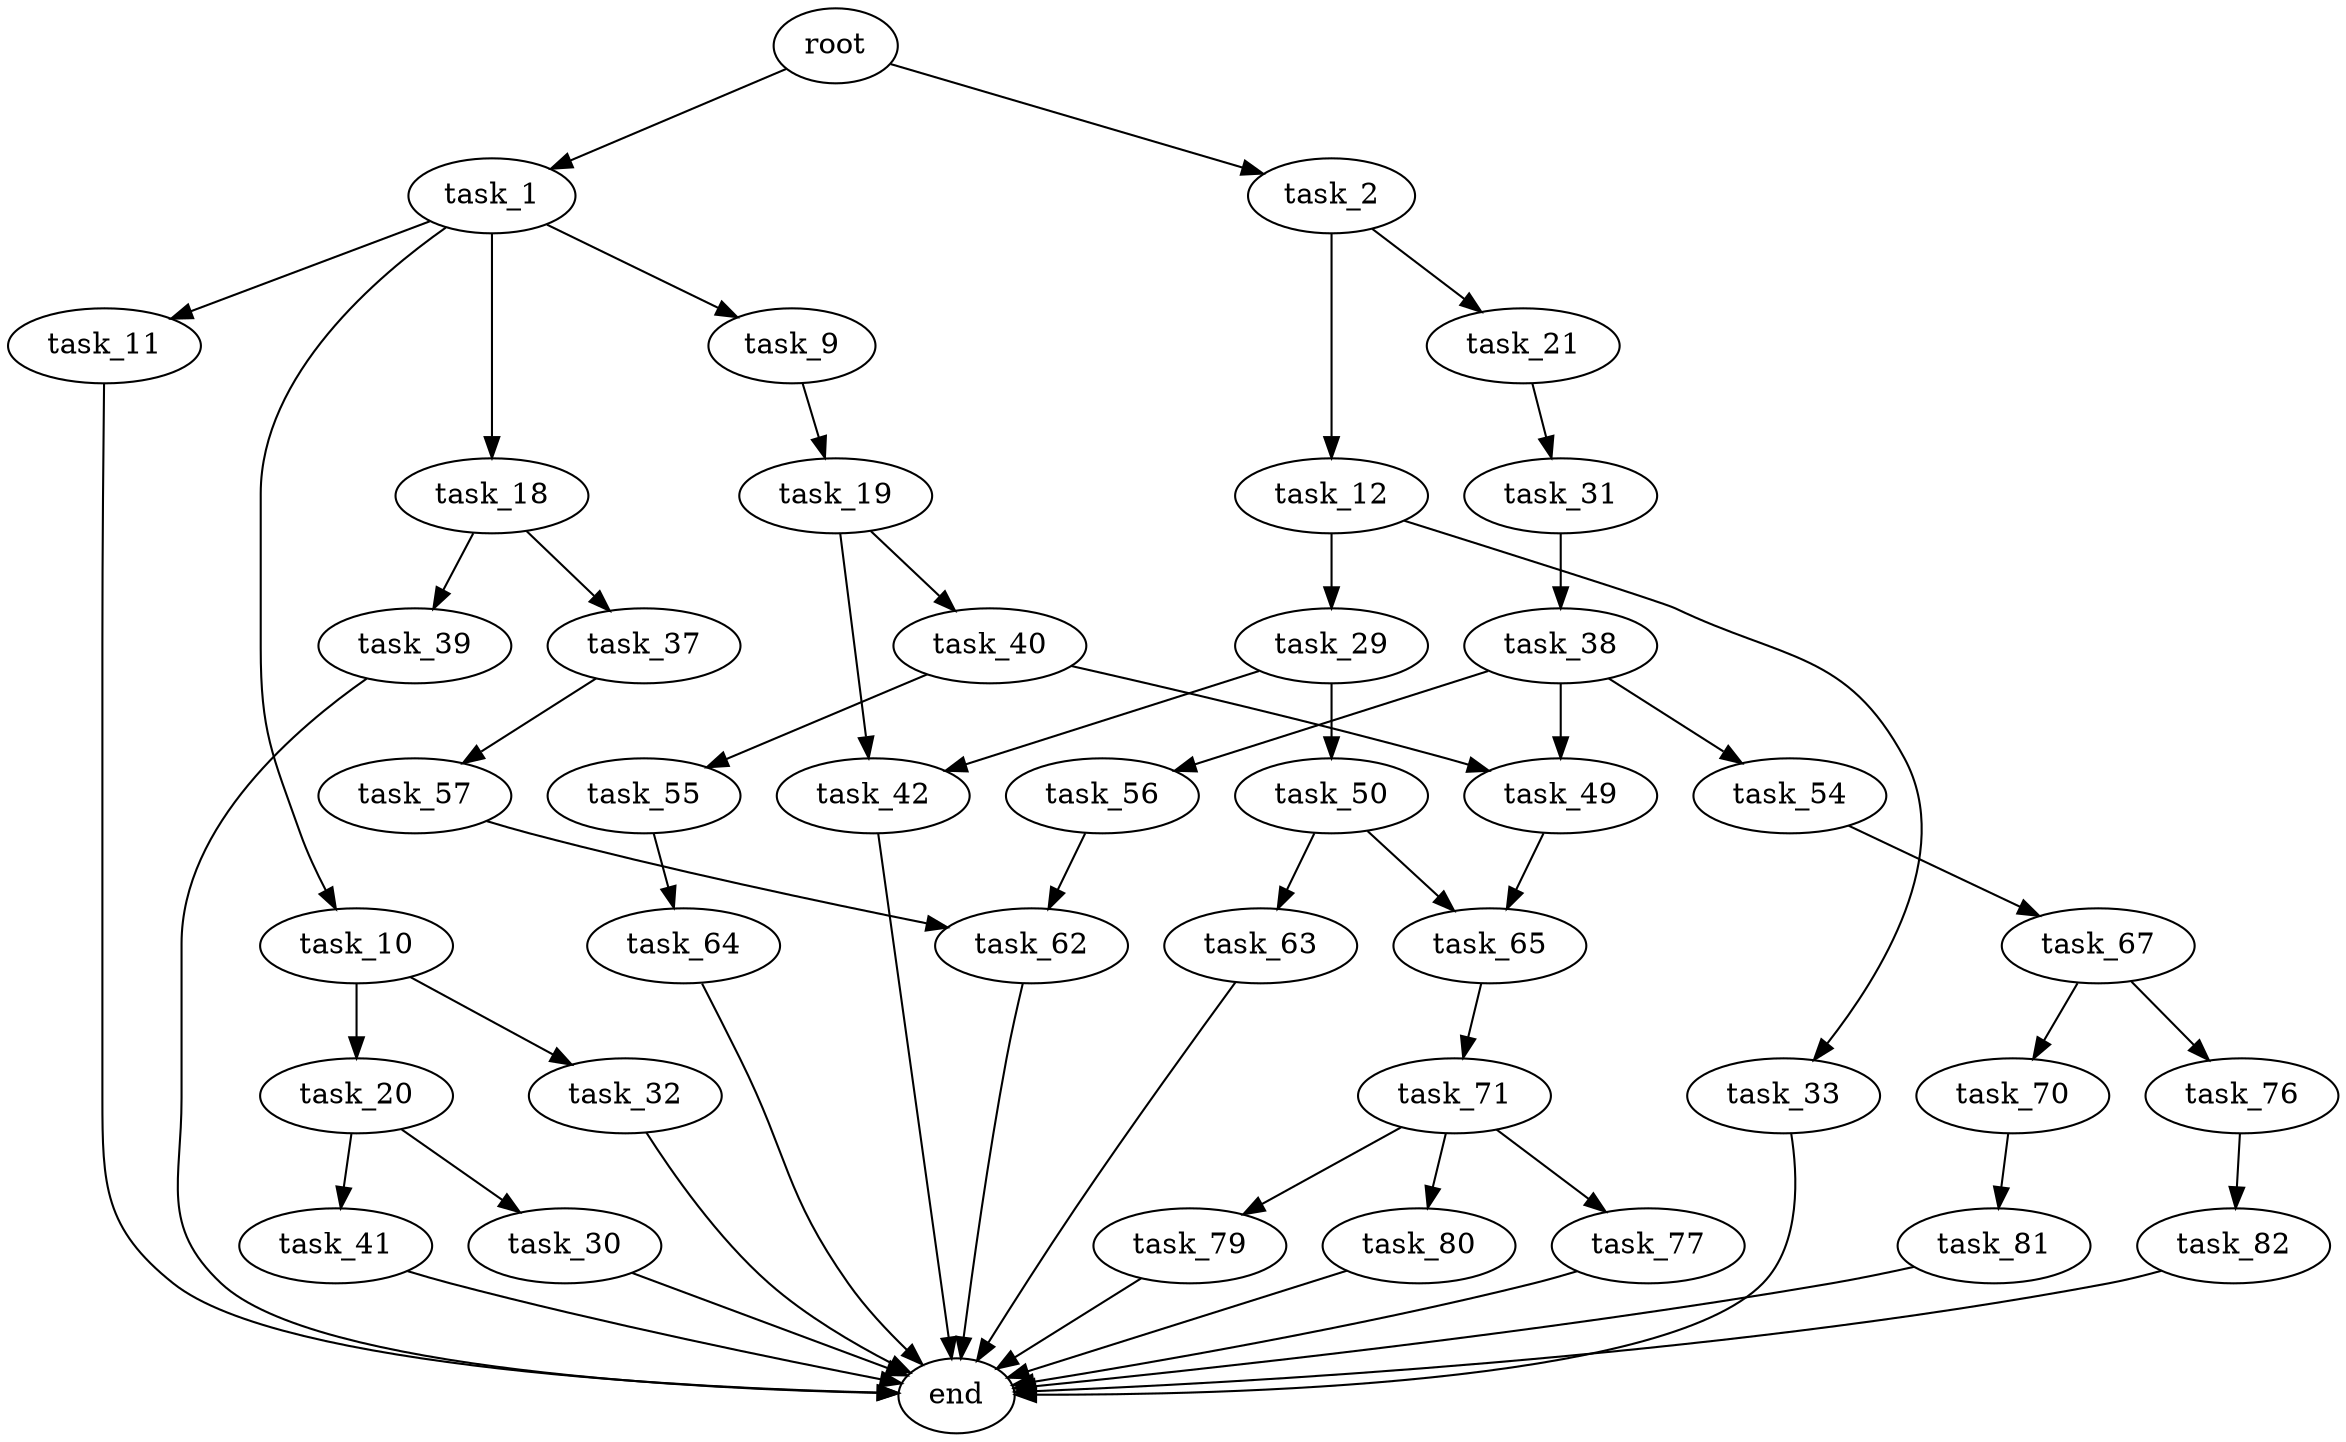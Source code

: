 digraph G {
  root [size="0.000000"];
  task_1 [size="134217728000.000000"];
  task_2 [size="28991029248.000000"];
  task_9 [size="28991029248.000000"];
  task_10 [size="7411040746.000000"];
  task_11 [size="3718184194.000000"];
  task_18 [size="32164256064.000000"];
  task_12 [size="107912803428.000000"];
  task_21 [size="16667391779.000000"];
  task_19 [size="1154319218221.000000"];
  task_20 [size="874937970920.000000"];
  task_32 [size="8589934592.000000"];
  end [size="0.000000"];
  task_29 [size="289371746657.000000"];
  task_33 [size="28991029248.000000"];
  task_37 [size="1996105597.000000"];
  task_39 [size="2957705378.000000"];
  task_40 [size="28991029248.000000"];
  task_42 [size="3355159156.000000"];
  task_30 [size="368293445632.000000"];
  task_41 [size="237138014304.000000"];
  task_31 [size="9584127652.000000"];
  task_50 [size="231928233984.000000"];
  task_38 [size="38837239678.000000"];
  task_57 [size="549755813888.000000"];
  task_49 [size="31907021940.000000"];
  task_54 [size="2693157602.000000"];
  task_56 [size="231928233984.000000"];
  task_55 [size="28991029248.000000"];
  task_65 [size="694692629644.000000"];
  task_63 [size="23043261375.000000"];
  task_67 [size="89543834851.000000"];
  task_64 [size="368293445632.000000"];
  task_62 [size="706233678800.000000"];
  task_71 [size="1777373278.000000"];
  task_70 [size="368293445632.000000"];
  task_76 [size="689871222.000000"];
  task_81 [size="3751242680.000000"];
  task_77 [size="106212141410.000000"];
  task_79 [size="107207276303.000000"];
  task_80 [size="23160725028.000000"];
  task_82 [size="134217728000.000000"];

  root -> task_1 [size="1.000000"];
  root -> task_2 [size="1.000000"];
  task_1 -> task_9 [size="209715200.000000"];
  task_1 -> task_10 [size="209715200.000000"];
  task_1 -> task_11 [size="209715200.000000"];
  task_1 -> task_18 [size="209715200.000000"];
  task_2 -> task_12 [size="75497472.000000"];
  task_2 -> task_21 [size="75497472.000000"];
  task_9 -> task_19 [size="75497472.000000"];
  task_10 -> task_20 [size="536870912.000000"];
  task_10 -> task_32 [size="536870912.000000"];
  task_11 -> end [size="1.000000"];
  task_18 -> task_37 [size="134217728.000000"];
  task_18 -> task_39 [size="134217728.000000"];
  task_12 -> task_29 [size="134217728.000000"];
  task_12 -> task_33 [size="134217728.000000"];
  task_21 -> task_31 [size="679477248.000000"];
  task_19 -> task_40 [size="838860800.000000"];
  task_19 -> task_42 [size="838860800.000000"];
  task_20 -> task_30 [size="536870912.000000"];
  task_20 -> task_41 [size="536870912.000000"];
  task_32 -> end [size="1.000000"];
  task_29 -> task_42 [size="411041792.000000"];
  task_29 -> task_50 [size="411041792.000000"];
  task_33 -> end [size="1.000000"];
  task_37 -> task_57 [size="209715200.000000"];
  task_39 -> end [size="1.000000"];
  task_40 -> task_49 [size="75497472.000000"];
  task_40 -> task_55 [size="75497472.000000"];
  task_42 -> end [size="1.000000"];
  task_30 -> end [size="1.000000"];
  task_41 -> end [size="1.000000"];
  task_31 -> task_38 [size="209715200.000000"];
  task_50 -> task_63 [size="301989888.000000"];
  task_50 -> task_65 [size="301989888.000000"];
  task_38 -> task_49 [size="33554432.000000"];
  task_38 -> task_54 [size="33554432.000000"];
  task_38 -> task_56 [size="33554432.000000"];
  task_57 -> task_62 [size="536870912.000000"];
  task_49 -> task_65 [size="134217728.000000"];
  task_54 -> task_67 [size="209715200.000000"];
  task_56 -> task_62 [size="301989888.000000"];
  task_55 -> task_64 [size="75497472.000000"];
  task_65 -> task_71 [size="536870912.000000"];
  task_63 -> end [size="1.000000"];
  task_67 -> task_70 [size="209715200.000000"];
  task_67 -> task_76 [size="209715200.000000"];
  task_64 -> end [size="1.000000"];
  task_62 -> end [size="1.000000"];
  task_71 -> task_77 [size="75497472.000000"];
  task_71 -> task_79 [size="75497472.000000"];
  task_71 -> task_80 [size="75497472.000000"];
  task_70 -> task_81 [size="411041792.000000"];
  task_76 -> task_82 [size="75497472.000000"];
  task_81 -> end [size="1.000000"];
  task_77 -> end [size="1.000000"];
  task_79 -> end [size="1.000000"];
  task_80 -> end [size="1.000000"];
  task_82 -> end [size="1.000000"];
}
